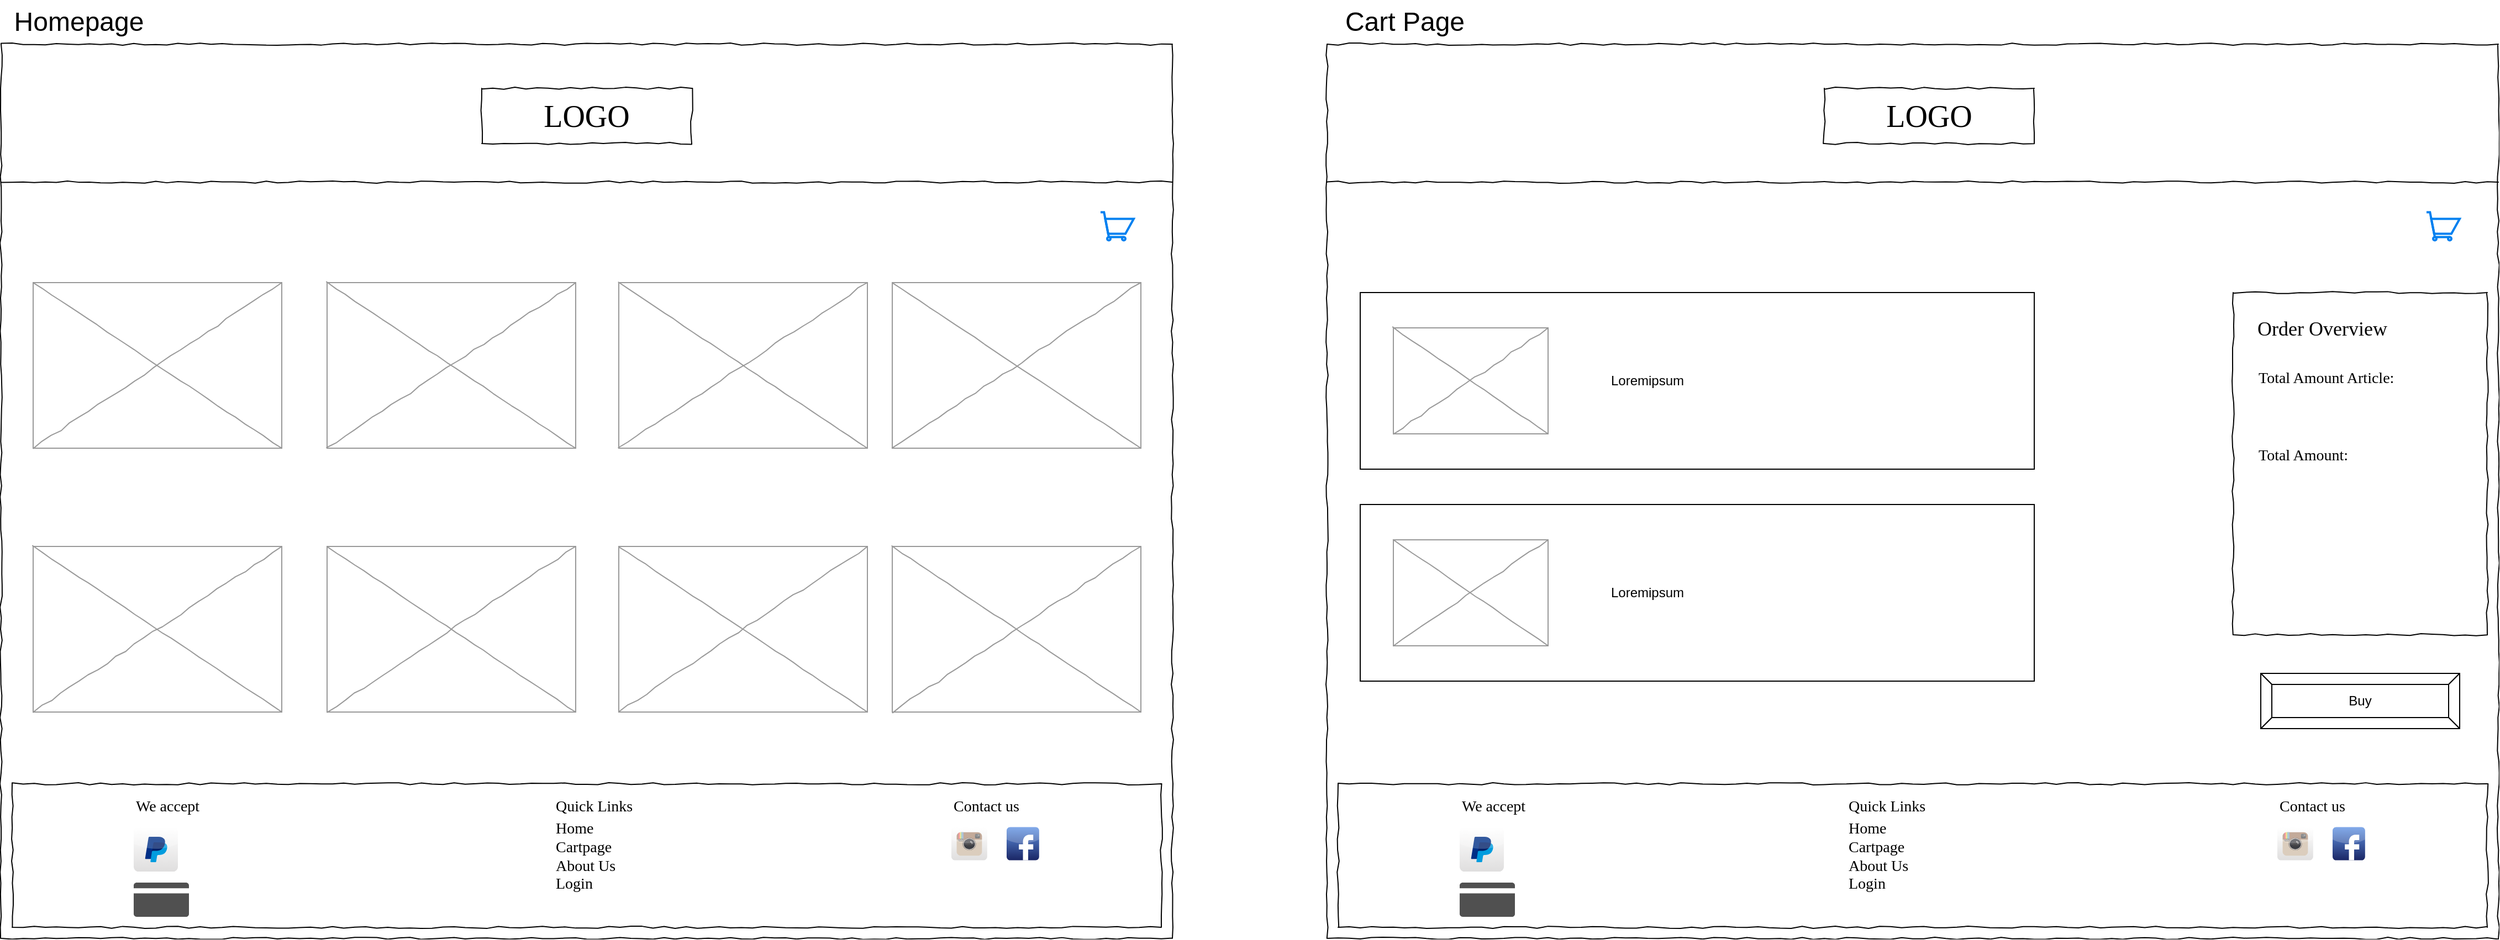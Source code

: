 <mxfile version="24.6.2" type="device">
  <diagram name="Page-1" id="03018318-947c-dd8e-b7a3-06fadd420f32">
    <mxGraphModel dx="2060" dy="1798" grid="1" gridSize="10" guides="1" tooltips="1" connect="1" arrows="1" fold="1" page="1" pageScale="1" pageWidth="1100" pageHeight="850" background="#ffffff" math="0" shadow="0">
      <root>
        <mxCell id="0" />
        <mxCell id="1" parent="0" />
        <mxCell id="677b7b8949515195-1" value="" style="whiteSpace=wrap;html=1;rounded=0;shadow=0;labelBackgroundColor=none;strokeColor=#000000;strokeWidth=1;fillColor=none;fontFamily=Verdana;fontSize=12;fontColor=#000000;align=center;comic=1;" parent="1" vertex="1">
          <mxGeometry x="20" y="20" width="1060" height="810" as="geometry" />
        </mxCell>
        <mxCell id="677b7b8949515195-2" value="LOGO" style="whiteSpace=wrap;html=1;rounded=0;shadow=0;labelBackgroundColor=none;strokeWidth=1;fontFamily=Verdana;fontSize=28;align=center;comic=1;" parent="1" vertex="1">
          <mxGeometry x="455" y="60" width="190" height="50" as="geometry" />
        </mxCell>
        <mxCell id="677b7b8949515195-9" value="" style="line;strokeWidth=1;html=1;rounded=0;shadow=0;labelBackgroundColor=none;fillColor=none;fontFamily=Verdana;fontSize=14;fontColor=#000000;align=center;comic=1;" parent="1" vertex="1">
          <mxGeometry x="20" y="140" width="1060" height="10" as="geometry" />
        </mxCell>
        <mxCell id="677b7b8949515195-26" value="" style="whiteSpace=wrap;html=1;rounded=0;shadow=0;labelBackgroundColor=none;strokeWidth=1;fillColor=none;fontFamily=Verdana;fontSize=12;align=center;comic=1;" parent="1" vertex="1">
          <mxGeometry x="30" y="690" width="1040" height="130" as="geometry" />
        </mxCell>
        <mxCell id="677b7b8949515195-42" value="We accept" style="text;html=1;points=[];align=left;verticalAlign=top;spacingTop=-4;fontSize=14;fontFamily=Verdana" parent="1" vertex="1">
          <mxGeometry x="140" y="699.5" width="170" height="20" as="geometry" />
        </mxCell>
        <mxCell id="y5IsJQyIRW_9o38pP9EZ-2" value="" style="html=1;verticalLabelPosition=bottom;align=center;labelBackgroundColor=#ffffff;verticalAlign=top;strokeWidth=2;strokeColor=#0080F0;shadow=0;dashed=0;shape=mxgraph.ios7.icons.shopping_cart;" parent="1" vertex="1">
          <mxGeometry x="1015" y="172.25" width="30" height="25.5" as="geometry" />
        </mxCell>
        <mxCell id="y5IsJQyIRW_9o38pP9EZ-4" value="" style="verticalLabelPosition=bottom;shadow=0;dashed=0;align=center;html=1;verticalAlign=top;strokeWidth=1;shape=mxgraph.mockup.graphics.simpleIcon;strokeColor=#999999;rounded=0;labelBackgroundColor=none;fontFamily=Verdana;fontSize=14;fontColor=#000000;comic=1;" parent="1" vertex="1">
          <mxGeometry x="579" y="475" width="225" height="150" as="geometry" />
        </mxCell>
        <mxCell id="y5IsJQyIRW_9o38pP9EZ-10" value="" style="verticalLabelPosition=bottom;shadow=0;dashed=0;align=center;html=1;verticalAlign=top;strokeWidth=1;shape=mxgraph.mockup.graphics.simpleIcon;strokeColor=#999999;rounded=0;labelBackgroundColor=none;fontFamily=Verdana;fontSize=14;fontColor=#000000;comic=1;" parent="1" vertex="1">
          <mxGeometry x="315" y="475" width="225" height="150" as="geometry" />
        </mxCell>
        <mxCell id="y5IsJQyIRW_9o38pP9EZ-11" value="" style="verticalLabelPosition=bottom;shadow=0;dashed=0;align=center;html=1;verticalAlign=top;strokeWidth=1;shape=mxgraph.mockup.graphics.simpleIcon;strokeColor=#999999;rounded=0;labelBackgroundColor=none;fontFamily=Verdana;fontSize=14;fontColor=#000000;comic=1;" parent="1" vertex="1">
          <mxGeometry x="49" y="475" width="225" height="150" as="geometry" />
        </mxCell>
        <mxCell id="y5IsJQyIRW_9o38pP9EZ-12" value="" style="verticalLabelPosition=bottom;shadow=0;dashed=0;align=center;html=1;verticalAlign=top;strokeWidth=1;shape=mxgraph.mockup.graphics.simpleIcon;strokeColor=#999999;rounded=0;labelBackgroundColor=none;fontFamily=Verdana;fontSize=14;fontColor=#000000;comic=1;" parent="1" vertex="1">
          <mxGeometry x="579" y="236" width="225" height="150" as="geometry" />
        </mxCell>
        <mxCell id="y5IsJQyIRW_9o38pP9EZ-13" value="" style="verticalLabelPosition=bottom;shadow=0;dashed=0;align=center;html=1;verticalAlign=top;strokeWidth=1;shape=mxgraph.mockup.graphics.simpleIcon;strokeColor=#999999;rounded=0;labelBackgroundColor=none;fontFamily=Verdana;fontSize=14;fontColor=#000000;comic=1;" parent="1" vertex="1">
          <mxGeometry x="315" y="236" width="225" height="150" as="geometry" />
        </mxCell>
        <mxCell id="y5IsJQyIRW_9o38pP9EZ-14" value="" style="verticalLabelPosition=bottom;shadow=0;dashed=0;align=center;html=1;verticalAlign=top;strokeWidth=1;shape=mxgraph.mockup.graphics.simpleIcon;strokeColor=#999999;rounded=0;labelBackgroundColor=none;fontFamily=Verdana;fontSize=14;fontColor=#000000;comic=1;" parent="1" vertex="1">
          <mxGeometry x="49" y="236" width="225" height="150" as="geometry" />
        </mxCell>
        <mxCell id="y5IsJQyIRW_9o38pP9EZ-15" value="" style="dashed=0;outlineConnect=0;html=1;align=center;labelPosition=center;verticalLabelPosition=bottom;verticalAlign=top;shape=mxgraph.webicons.paypal;gradientColor=#DFDEDE" parent="1" vertex="1">
          <mxGeometry x="140" y="729.3" width="40" height="40.2" as="geometry" />
        </mxCell>
        <mxCell id="y5IsJQyIRW_9o38pP9EZ-16" value="" style="sketch=0;pointerEvents=1;shadow=0;dashed=0;html=1;strokeColor=none;fillColor=#505050;labelPosition=center;verticalLabelPosition=bottom;verticalAlign=top;outlineConnect=0;align=center;shape=mxgraph.office.concepts.credit_card;" parent="1" vertex="1">
          <mxGeometry x="140" y="779.5" width="50" height="31" as="geometry" />
        </mxCell>
        <mxCell id="y5IsJQyIRW_9o38pP9EZ-17" value="Contact us" style="text;html=1;points=[];align=left;verticalAlign=top;spacingTop=-4;fontSize=14;fontFamily=Verdana" parent="1" vertex="1">
          <mxGeometry x="880" y="699.5" width="170" height="20" as="geometry" />
        </mxCell>
        <mxCell id="y5IsJQyIRW_9o38pP9EZ-18" value="" style="dashed=0;outlineConnect=0;html=1;align=center;labelPosition=center;verticalLabelPosition=bottom;verticalAlign=top;shape=mxgraph.webicons.instagram;gradientColor=#DFDEDE" parent="1" vertex="1">
          <mxGeometry x="880" y="729.3" width="32.4" height="30" as="geometry" />
        </mxCell>
        <mxCell id="y5IsJQyIRW_9o38pP9EZ-19" value="" style="dashed=0;outlineConnect=0;html=1;align=center;labelPosition=center;verticalLabelPosition=bottom;verticalAlign=top;shape=mxgraph.webicons.facebook;fillColor=#6294E4;gradientColor=#1A2665" parent="1" vertex="1">
          <mxGeometry x="930" y="729.3" width="29.4" height="30" as="geometry" />
        </mxCell>
        <mxCell id="y5IsJQyIRW_9o38pP9EZ-20" value="" style="shape=image;html=1;verticalAlign=top;verticalLabelPosition=bottom;labelBackgroundColor=#ffffff;imageAspect=0;aspect=fixed;image=https://cdn2.iconfinder.com/data/icons/social-media-2285/512/1_Twitter3_colored_svg-128.png" parent="1" vertex="1">
          <mxGeometry x="880" y="769.5" width="32" height="32" as="geometry" />
        </mxCell>
        <mxCell id="y5IsJQyIRW_9o38pP9EZ-21" value="" style="shape=image;html=1;verticalAlign=top;verticalLabelPosition=bottom;labelBackgroundColor=#ffffff;imageAspect=0;aspect=fixed;image=https://cdn0.iconfinder.com/data/icons/logos-brands-7/512/TikTok_logo_app0-128.png" parent="1" vertex="1">
          <mxGeometry x="926.7" y="767.5" width="36" height="36" as="geometry" />
        </mxCell>
        <mxCell id="y5IsJQyIRW_9o38pP9EZ-25" value="&lt;span style=&quot;color: rgba(0, 0, 0, 0); font-family: monospace; font-size: 0px; text-align: start; text-wrap: nowrap;&quot;&gt;%3CmxGraphModel%3E%3Croot%3E%3CmxCell%20id%3D%220%22%2F%3E%3CmxCell%20id%3D%221%22%20parent%3D%220%22%2F%3E%3CmxCell%20id%3D%222%22%20value%3D%22%22%20style%3D%22rounded%3D0%3BwhiteSpace%3Dwrap%3Bhtml%3D1%3B%22%20vertex%3D%221%22%20parent%3D%221%22%3E%3CmxGeometry%20x%3D%221250%22%20y%3D%22245%22%20width%3D%22610%22%20height%3D%22160%22%20as%3D%22geometry%22%2F%3E%3C%2FmxCell%3E%3CmxCell%20id%3D%223%22%20value%3D%22%22%20style%3D%22verticalLabelPosition%3Dbottom%3Bshadow%3D0%3Bdashed%3D0%3Balign%3Dcenter%3Bhtml%3D1%3BverticalAlign%3Dtop%3BstrokeWidth%3D1%3Bshape%3Dmxgraph.mockup.graphics.simpleIcon%3BstrokeColor%3D%23999999%3Brounded%3D0%3BlabelBackgroundColor%3Dnone%3BfontFamily%3DVerdana%3BfontSize%3D14%3BfontColor%3D%23000000%3Bcomic%3D1%3B%22%20vertex%3D%221%22%20parent%3D%221%22%3E%3CmxGeometry%20x%3D%221280%22%20y%3D%22277%22%20width%3D%22140%22%20height%3D%2296%22%20as%3D%22geometry%22%2F%3E%3C%2FmxCell%3E%3C%2Froot%3E%3C%2FmxGraphModel%3E&lt;/span&gt;" style="whiteSpace=wrap;html=1;rounded=0;shadow=0;labelBackgroundColor=none;strokeColor=#000000;strokeWidth=1;fillColor=none;fontFamily=Verdana;fontSize=12;fontColor=#000000;align=center;comic=1;" parent="1" vertex="1">
          <mxGeometry x="1220" y="20" width="1060" height="810" as="geometry" />
        </mxCell>
        <mxCell id="y5IsJQyIRW_9o38pP9EZ-26" value="LOGO" style="whiteSpace=wrap;html=1;rounded=0;shadow=0;labelBackgroundColor=none;strokeWidth=1;fontFamily=Verdana;fontSize=28;align=center;comic=1;" parent="1" vertex="1">
          <mxGeometry x="1670" y="60" width="190" height="50" as="geometry" />
        </mxCell>
        <mxCell id="y5IsJQyIRW_9o38pP9EZ-30" value="" style="line;strokeWidth=1;html=1;rounded=0;shadow=0;labelBackgroundColor=none;fillColor=none;fontFamily=Verdana;fontSize=14;fontColor=#000000;align=center;comic=1;" parent="1" vertex="1">
          <mxGeometry x="1220" y="140" width="1060" height="10" as="geometry" />
        </mxCell>
        <mxCell id="y5IsJQyIRW_9o38pP9EZ-35" value="" style="whiteSpace=wrap;html=1;rounded=0;shadow=0;labelBackgroundColor=none;strokeWidth=1;fillColor=none;fontFamily=Verdana;fontSize=12;align=center;comic=1;" parent="1" vertex="1">
          <mxGeometry x="2040" y="245" width="230" height="310" as="geometry" />
        </mxCell>
        <mxCell id="y5IsJQyIRW_9o38pP9EZ-36" value="" style="whiteSpace=wrap;html=1;rounded=0;shadow=0;labelBackgroundColor=none;strokeWidth=1;fillColor=none;fontFamily=Verdana;fontSize=12;align=center;comic=1;" parent="1" vertex="1">
          <mxGeometry x="1230" y="690" width="1040" height="130" as="geometry" />
        </mxCell>
        <mxCell id="y5IsJQyIRW_9o38pP9EZ-37" value="We accept" style="text;html=1;points=[];align=left;verticalAlign=top;spacingTop=-4;fontSize=14;fontFamily=Verdana" parent="1" vertex="1">
          <mxGeometry x="1340" y="699.5" width="170" height="20" as="geometry" />
        </mxCell>
        <mxCell id="y5IsJQyIRW_9o38pP9EZ-38" value="Total Amount Article:" style="text;html=1;points=[];align=left;verticalAlign=top;spacingTop=-4;fontSize=14;fontFamily=Verdana" parent="1" vertex="1">
          <mxGeometry x="2061" y="312" width="170" height="20" as="geometry" />
        </mxCell>
        <mxCell id="y5IsJQyIRW_9o38pP9EZ-40" value="Total Amount:" style="text;html=1;points=[];align=left;verticalAlign=top;spacingTop=-4;fontSize=14;fontFamily=Verdana" parent="1" vertex="1">
          <mxGeometry x="2061" y="382" width="170" height="20" as="geometry" />
        </mxCell>
        <mxCell id="y5IsJQyIRW_9o38pP9EZ-44" value="&lt;font style=&quot;font-size: 18px;&quot;&gt;Order Overview&lt;/font&gt;" style="text;html=1;points=[];align=left;verticalAlign=top;spacingTop=-4;fontSize=14;fontFamily=Verdana" parent="1" vertex="1">
          <mxGeometry x="2060" y="265" width="60" height="20" as="geometry" />
        </mxCell>
        <mxCell id="y5IsJQyIRW_9o38pP9EZ-45" value="" style="html=1;verticalLabelPosition=bottom;align=center;labelBackgroundColor=#ffffff;verticalAlign=top;strokeWidth=2;strokeColor=#0080F0;shadow=0;dashed=0;shape=mxgraph.ios7.icons.shopping_cart;" parent="1" vertex="1">
          <mxGeometry x="2215" y="172.25" width="30" height="25.5" as="geometry" />
        </mxCell>
        <mxCell id="y5IsJQyIRW_9o38pP9EZ-52" value="" style="dashed=0;outlineConnect=0;html=1;align=center;labelPosition=center;verticalLabelPosition=bottom;verticalAlign=top;shape=mxgraph.webicons.paypal;gradientColor=#DFDEDE" parent="1" vertex="1">
          <mxGeometry x="1340" y="729.3" width="40" height="40.2" as="geometry" />
        </mxCell>
        <mxCell id="y5IsJQyIRW_9o38pP9EZ-53" value="" style="sketch=0;pointerEvents=1;shadow=0;dashed=0;html=1;strokeColor=none;fillColor=#505050;labelPosition=center;verticalLabelPosition=bottom;verticalAlign=top;outlineConnect=0;align=center;shape=mxgraph.office.concepts.credit_card;" parent="1" vertex="1">
          <mxGeometry x="1340" y="779.5" width="50" height="31" as="geometry" />
        </mxCell>
        <mxCell id="y5IsJQyIRW_9o38pP9EZ-54" value="Contact us" style="text;html=1;points=[];align=left;verticalAlign=top;spacingTop=-4;fontSize=14;fontFamily=Verdana" parent="1" vertex="1">
          <mxGeometry x="2080" y="699.5" width="170" height="20" as="geometry" />
        </mxCell>
        <mxCell id="y5IsJQyIRW_9o38pP9EZ-55" value="" style="dashed=0;outlineConnect=0;html=1;align=center;labelPosition=center;verticalLabelPosition=bottom;verticalAlign=top;shape=mxgraph.webicons.instagram;gradientColor=#DFDEDE" parent="1" vertex="1">
          <mxGeometry x="2080" y="729.3" width="32.4" height="30" as="geometry" />
        </mxCell>
        <mxCell id="y5IsJQyIRW_9o38pP9EZ-56" value="" style="dashed=0;outlineConnect=0;html=1;align=center;labelPosition=center;verticalLabelPosition=bottom;verticalAlign=top;shape=mxgraph.webicons.facebook;fillColor=#6294E4;gradientColor=#1A2665" parent="1" vertex="1">
          <mxGeometry x="2130" y="729.3" width="29.4" height="30" as="geometry" />
        </mxCell>
        <mxCell id="y5IsJQyIRW_9o38pP9EZ-57" value="" style="shape=image;html=1;verticalAlign=top;verticalLabelPosition=bottom;labelBackgroundColor=#ffffff;imageAspect=0;aspect=fixed;image=https://cdn2.iconfinder.com/data/icons/social-media-2285/512/1_Twitter3_colored_svg-128.png" parent="1" vertex="1">
          <mxGeometry x="2080" y="769.5" width="32" height="32" as="geometry" />
        </mxCell>
        <mxCell id="y5IsJQyIRW_9o38pP9EZ-58" value="" style="shape=image;html=1;verticalAlign=top;verticalLabelPosition=bottom;labelBackgroundColor=#ffffff;imageAspect=0;aspect=fixed;image=https://cdn0.iconfinder.com/data/icons/logos-brands-7/512/TikTok_logo_app0-128.png" parent="1" vertex="1">
          <mxGeometry x="2126.7" y="767.5" width="36" height="36" as="geometry" />
        </mxCell>
        <mxCell id="y5IsJQyIRW_9o38pP9EZ-61" value="&lt;font style=&quot;font-size: 24px;&quot;&gt;Homepage&lt;/font&gt;" style="text;html=1;align=center;verticalAlign=middle;resizable=0;points=[];autosize=1;strokeColor=none;fillColor=none;" parent="1" vertex="1">
          <mxGeometry x="20" y="-20" width="140" height="40" as="geometry" />
        </mxCell>
        <mxCell id="y5IsJQyIRW_9o38pP9EZ-62" value="&lt;font style=&quot;font-size: 24px;&quot;&gt;Cart Page&lt;/font&gt;" style="text;html=1;align=center;verticalAlign=middle;resizable=0;points=[];autosize=1;strokeColor=none;fillColor=none;" parent="1" vertex="1">
          <mxGeometry x="1225" y="-20" width="130" height="40" as="geometry" />
        </mxCell>
        <mxCell id="y5IsJQyIRW_9o38pP9EZ-63" value="Buy" style="labelPosition=center;verticalLabelPosition=middle;align=center;html=1;shape=mxgraph.basic.button;dx=10;whiteSpace=wrap;" parent="1" vertex="1">
          <mxGeometry x="2065" y="590" width="180" height="50" as="geometry" />
        </mxCell>
        <mxCell id="y5IsJQyIRW_9o38pP9EZ-64" value="" style="rounded=0;whiteSpace=wrap;html=1;" parent="1" vertex="1">
          <mxGeometry x="1250" y="245" width="610" height="160" as="geometry" />
        </mxCell>
        <mxCell id="y5IsJQyIRW_9o38pP9EZ-51" value="" style="verticalLabelPosition=bottom;shadow=0;dashed=0;align=center;html=1;verticalAlign=top;strokeWidth=1;shape=mxgraph.mockup.graphics.simpleIcon;strokeColor=#999999;rounded=0;labelBackgroundColor=none;fontFamily=Verdana;fontSize=14;fontColor=#000000;comic=1;" parent="1" vertex="1">
          <mxGeometry x="1280" y="277" width="140" height="96" as="geometry" />
        </mxCell>
        <mxCell id="y5IsJQyIRW_9o38pP9EZ-65" value="" style="rounded=0;whiteSpace=wrap;html=1;" parent="1" vertex="1">
          <mxGeometry x="1250" y="437" width="610" height="160" as="geometry" />
        </mxCell>
        <mxCell id="y5IsJQyIRW_9o38pP9EZ-66" value="" style="verticalLabelPosition=bottom;shadow=0;dashed=0;align=center;html=1;verticalAlign=top;strokeWidth=1;shape=mxgraph.mockup.graphics.simpleIcon;strokeColor=#999999;rounded=0;labelBackgroundColor=none;fontFamily=Verdana;fontSize=14;fontColor=#000000;comic=1;" parent="1" vertex="1">
          <mxGeometry x="1280" y="469" width="140" height="96" as="geometry" />
        </mxCell>
        <mxCell id="y5IsJQyIRW_9o38pP9EZ-67" value="Loremipsum" style="text;html=1;align=center;verticalAlign=middle;whiteSpace=wrap;rounded=0;" parent="1" vertex="1">
          <mxGeometry x="1480" y="310" width="60" height="30" as="geometry" />
        </mxCell>
        <mxCell id="y5IsJQyIRW_9o38pP9EZ-68" value="Loremipsum" style="text;html=1;align=center;verticalAlign=middle;whiteSpace=wrap;rounded=0;" parent="1" vertex="1">
          <mxGeometry x="1480" y="502" width="60" height="30" as="geometry" />
        </mxCell>
        <mxCell id="y5IsJQyIRW_9o38pP9EZ-70" value="" style="verticalLabelPosition=bottom;shadow=0;dashed=0;align=center;html=1;verticalAlign=top;strokeWidth=1;shape=mxgraph.mockup.graphics.simpleIcon;strokeColor=#999999;rounded=0;labelBackgroundColor=none;fontFamily=Verdana;fontSize=14;fontColor=#000000;comic=1;" parent="1" vertex="1">
          <mxGeometry x="826.5" y="475" width="225" height="150" as="geometry" />
        </mxCell>
        <mxCell id="y5IsJQyIRW_9o38pP9EZ-71" value="" style="verticalLabelPosition=bottom;shadow=0;dashed=0;align=center;html=1;verticalAlign=top;strokeWidth=1;shape=mxgraph.mockup.graphics.simpleIcon;strokeColor=#999999;rounded=0;labelBackgroundColor=none;fontFamily=Verdana;fontSize=14;fontColor=#000000;comic=1;" parent="1" vertex="1">
          <mxGeometry x="826.5" y="236" width="225" height="150" as="geometry" />
        </mxCell>
        <mxCell id="FqUW4puc8MzxNFa7fC7m-1" value="Quick Links" style="text;html=1;points=[];align=left;verticalAlign=top;spacingTop=-4;fontSize=14;fontFamily=Verdana" vertex="1" parent="1">
          <mxGeometry x="520" y="699.5" width="80" height="20" as="geometry" />
        </mxCell>
        <mxCell id="FqUW4puc8MzxNFa7fC7m-2" value="Home&lt;div&gt;Cartpage&lt;/div&gt;&lt;div&gt;About Us&lt;/div&gt;&lt;div&gt;Login&lt;/div&gt;" style="text;html=1;points=[];align=left;verticalAlign=top;spacingTop=-4;fontSize=14;fontFamily=Verdana" vertex="1" parent="1">
          <mxGeometry x="520" y="719.5" width="170" height="20" as="geometry" />
        </mxCell>
        <mxCell id="FqUW4puc8MzxNFa7fC7m-3" value="Quick Links" style="text;html=1;points=[];align=left;verticalAlign=top;spacingTop=-4;fontSize=14;fontFamily=Verdana" vertex="1" parent="1">
          <mxGeometry x="1690" y="699.5" width="80" height="20" as="geometry" />
        </mxCell>
        <mxCell id="FqUW4puc8MzxNFa7fC7m-4" value="Home&lt;div&gt;Cartpage&lt;/div&gt;&lt;div&gt;About Us&lt;/div&gt;&lt;div&gt;Login&lt;/div&gt;" style="text;html=1;points=[];align=left;verticalAlign=top;spacingTop=-4;fontSize=14;fontFamily=Verdana" vertex="1" parent="1">
          <mxGeometry x="1690" y="719.5" width="170" height="20" as="geometry" />
        </mxCell>
      </root>
    </mxGraphModel>
  </diagram>
</mxfile>
